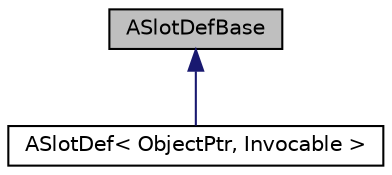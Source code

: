 digraph "ASlotDefBase"
{
 // LATEX_PDF_SIZE
  edge [fontname="Helvetica",fontsize="10",labelfontname="Helvetica",labelfontsize="10"];
  node [fontname="Helvetica",fontsize="10",shape=record];
  Node1 [label="ASlotDefBase",height=0.2,width=0.4,color="black", fillcolor="grey75", style="filled", fontcolor="black",tooltip=" "];
  Node1 -> Node2 [dir="back",color="midnightblue",fontsize="10",style="solid",fontname="Helvetica"];
  Node2 [label="ASlotDef\< ObjectPtr, Invocable \>",height=0.2,width=0.4,color="black", fillcolor="white", style="filled",URL="$structASlotDef.html",tooltip=" "];
}
